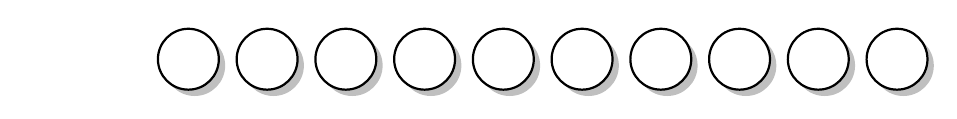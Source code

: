 \usetikzlibrary{shadows,arrows, shapes}

% Define block styles


\tikzstyle{bulle} =  [draw, circle, thick, text centered, minimum width=2em, drop shadow, font = \huge, text = white]




\begin{tikzpicture}

\usefont{U}{cmss}{bx}{n}


\foreach \i in {1,...,10}{
\begin{scope}[xshift=\i cm]
  \node[bulle, fill = white] {};
\end{scope}
}
\end{tikzpicture}